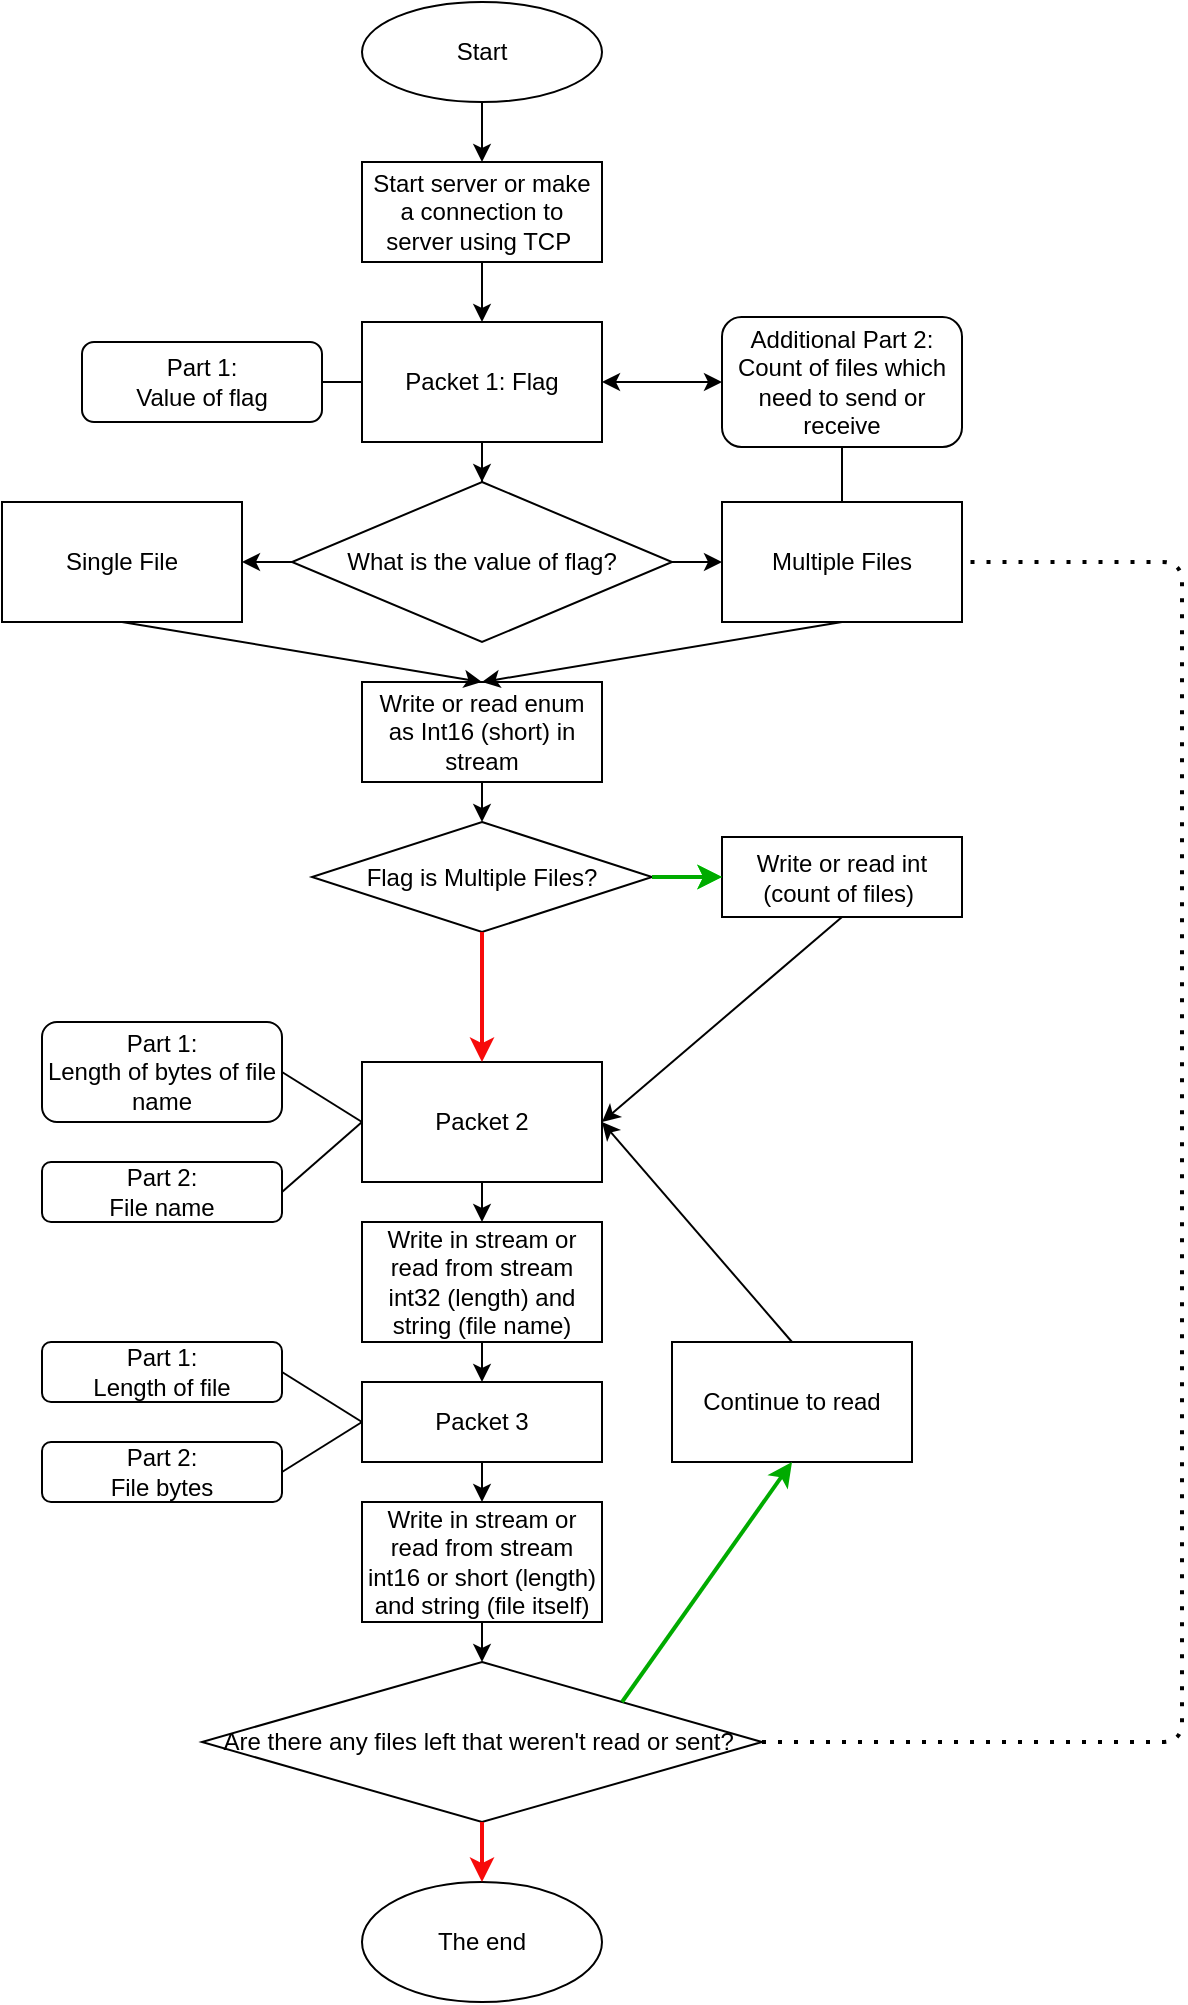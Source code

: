 <mxfile version="14.2.4" type="github">
  <diagram id="D9aLPQN2KOzKNYfNjTsP" name="Page-1">
    <mxGraphModel dx="1422" dy="762" grid="1" gridSize="10" guides="1" tooltips="1" connect="1" arrows="1" fold="1" page="1" pageScale="1" pageWidth="827" pageHeight="1169" math="0" shadow="0">
      <root>
        <mxCell id="0" />
        <mxCell id="1" parent="0" />
        <mxCell id="UvzDQ6ZtJ3tF6trI1SN7-7" value="" style="edgeStyle=orthogonalEdgeStyle;rounded=0;orthogonalLoop=1;jettySize=auto;html=1;" parent="1" source="UvzDQ6ZtJ3tF6trI1SN7-1" target="UvzDQ6ZtJ3tF6trI1SN7-6" edge="1">
          <mxGeometry relative="1" as="geometry" />
        </mxCell>
        <mxCell id="UvzDQ6ZtJ3tF6trI1SN7-1" value="Packet 1: Flag" style="rounded=0;whiteSpace=wrap;html=1;" parent="1" vertex="1">
          <mxGeometry x="310" y="180" width="120" height="60" as="geometry" />
        </mxCell>
        <mxCell id="UvzDQ6ZtJ3tF6trI1SN7-9" value="" style="edgeStyle=orthogonalEdgeStyle;rounded=0;orthogonalLoop=1;jettySize=auto;html=1;entryX=0.5;entryY=0;entryDx=0;entryDy=0;" parent="1" source="UvzDQ6ZtJ3tF6trI1SN7-5" target="UvzDQ6ZtJ3tF6trI1SN7-27" edge="1">
          <mxGeometry relative="1" as="geometry">
            <mxPoint x="370" y="90" as="targetPoint" />
          </mxGeometry>
        </mxCell>
        <mxCell id="UvzDQ6ZtJ3tF6trI1SN7-5" value="Start" style="ellipse;whiteSpace=wrap;html=1;" parent="1" vertex="1">
          <mxGeometry x="310" y="20" width="120" height="50" as="geometry" />
        </mxCell>
        <mxCell id="UvzDQ6ZtJ3tF6trI1SN7-12" value="" style="edgeStyle=orthogonalEdgeStyle;rounded=0;orthogonalLoop=1;jettySize=auto;html=1;" parent="1" source="UvzDQ6ZtJ3tF6trI1SN7-6" target="UvzDQ6ZtJ3tF6trI1SN7-10" edge="1">
          <mxGeometry relative="1" as="geometry" />
        </mxCell>
        <mxCell id="UvzDQ6ZtJ3tF6trI1SN7-13" value="" style="edgeStyle=orthogonalEdgeStyle;rounded=0;orthogonalLoop=1;jettySize=auto;html=1;" parent="1" source="UvzDQ6ZtJ3tF6trI1SN7-6" target="UvzDQ6ZtJ3tF6trI1SN7-11" edge="1">
          <mxGeometry relative="1" as="geometry" />
        </mxCell>
        <mxCell id="UvzDQ6ZtJ3tF6trI1SN7-6" value="What is the value of flag?" style="rhombus;whiteSpace=wrap;html=1;" parent="1" vertex="1">
          <mxGeometry x="275" y="260" width="190" height="80" as="geometry" />
        </mxCell>
        <mxCell id="UvzDQ6ZtJ3tF6trI1SN7-10" value="Single File" style="rounded=0;whiteSpace=wrap;html=1;" parent="1" vertex="1">
          <mxGeometry x="130" y="270" width="120" height="60" as="geometry" />
        </mxCell>
        <mxCell id="UvzDQ6ZtJ3tF6trI1SN7-11" value="Multiple Files" style="rounded=0;whiteSpace=wrap;html=1;" parent="1" vertex="1">
          <mxGeometry x="490" y="270" width="120" height="60" as="geometry" />
        </mxCell>
        <mxCell id="UvzDQ6ZtJ3tF6trI1SN7-14" value="Write or read enum as Int16 (short) in stream" style="rounded=0;whiteSpace=wrap;html=1;" parent="1" vertex="1">
          <mxGeometry x="310" y="360" width="120" height="50" as="geometry" />
        </mxCell>
        <mxCell id="UvzDQ6ZtJ3tF6trI1SN7-15" value="" style="endArrow=classic;html=1;exitX=0.5;exitY=1;exitDx=0;exitDy=0;entryX=0.5;entryY=0;entryDx=0;entryDy=0;" parent="1" source="UvzDQ6ZtJ3tF6trI1SN7-10" target="UvzDQ6ZtJ3tF6trI1SN7-14" edge="1">
          <mxGeometry width="50" height="50" relative="1" as="geometry">
            <mxPoint x="390" y="480" as="sourcePoint" />
            <mxPoint x="440" y="430" as="targetPoint" />
          </mxGeometry>
        </mxCell>
        <mxCell id="UvzDQ6ZtJ3tF6trI1SN7-18" value="Packet 2" style="rounded=0;whiteSpace=wrap;html=1;" parent="1" vertex="1">
          <mxGeometry x="310" y="550" width="120" height="60" as="geometry" />
        </mxCell>
        <mxCell id="UvzDQ6ZtJ3tF6trI1SN7-19" value="Part 1: &lt;br&gt;Length of bytes of file name" style="rounded=1;whiteSpace=wrap;html=1;" parent="1" vertex="1">
          <mxGeometry x="150" y="530" width="120" height="50" as="geometry" />
        </mxCell>
        <mxCell id="UvzDQ6ZtJ3tF6trI1SN7-20" value="Part 2: &lt;br&gt;File name" style="rounded=1;whiteSpace=wrap;html=1;" parent="1" vertex="1">
          <mxGeometry x="150" y="600" width="120" height="30" as="geometry" />
        </mxCell>
        <mxCell id="UvzDQ6ZtJ3tF6trI1SN7-21" value="" style="endArrow=none;html=1;entryX=1;entryY=0.5;entryDx=0;entryDy=0;exitX=0;exitY=0.5;exitDx=0;exitDy=0;" parent="1" source="UvzDQ6ZtJ3tF6trI1SN7-18" target="UvzDQ6ZtJ3tF6trI1SN7-19" edge="1">
          <mxGeometry width="50" height="50" relative="1" as="geometry">
            <mxPoint x="390" y="580" as="sourcePoint" />
            <mxPoint x="440" y="530" as="targetPoint" />
          </mxGeometry>
        </mxCell>
        <mxCell id="UvzDQ6ZtJ3tF6trI1SN7-22" value="" style="endArrow=none;html=1;exitX=1;exitY=0.5;exitDx=0;exitDy=0;" parent="1" source="UvzDQ6ZtJ3tF6trI1SN7-20" edge="1">
          <mxGeometry width="50" height="50" relative="1" as="geometry">
            <mxPoint x="390" y="580" as="sourcePoint" />
            <mxPoint x="310" y="580" as="targetPoint" />
          </mxGeometry>
        </mxCell>
        <mxCell id="UvzDQ6ZtJ3tF6trI1SN7-24" value="Write in stream or read from stream int32 (length) and string (file name)" style="rounded=0;whiteSpace=wrap;html=1;" parent="1" vertex="1">
          <mxGeometry x="310" y="630" width="120" height="60" as="geometry" />
        </mxCell>
        <mxCell id="UvzDQ6ZtJ3tF6trI1SN7-25" value="" style="endArrow=classic;html=1;exitX=0.5;exitY=1;exitDx=0;exitDy=0;entryX=0.5;entryY=0;entryDx=0;entryDy=0;" parent="1" source="UvzDQ6ZtJ3tF6trI1SN7-18" target="UvzDQ6ZtJ3tF6trI1SN7-24" edge="1">
          <mxGeometry width="50" height="50" relative="1" as="geometry">
            <mxPoint x="390" y="560" as="sourcePoint" />
            <mxPoint x="440" y="510" as="targetPoint" />
          </mxGeometry>
        </mxCell>
        <mxCell id="UvzDQ6ZtJ3tF6trI1SN7-27" value="Start server or make a connection to server using TCP&amp;nbsp;" style="rounded=0;whiteSpace=wrap;html=1;" parent="1" vertex="1">
          <mxGeometry x="310" y="100" width="120" height="50" as="geometry" />
        </mxCell>
        <mxCell id="UvzDQ6ZtJ3tF6trI1SN7-28" value="" style="endArrow=classic;html=1;exitX=0.5;exitY=1;exitDx=0;exitDy=0;entryX=0.5;entryY=0;entryDx=0;entryDy=0;" parent="1" source="UvzDQ6ZtJ3tF6trI1SN7-27" target="UvzDQ6ZtJ3tF6trI1SN7-1" edge="1">
          <mxGeometry width="50" height="50" relative="1" as="geometry">
            <mxPoint x="390" y="380" as="sourcePoint" />
            <mxPoint x="440" y="330" as="targetPoint" />
          </mxGeometry>
        </mxCell>
        <mxCell id="UvzDQ6ZtJ3tF6trI1SN7-30" value="Packet 3" style="rounded=0;whiteSpace=wrap;html=1;" parent="1" vertex="1">
          <mxGeometry x="310" y="710" width="120" height="40" as="geometry" />
        </mxCell>
        <mxCell id="UvzDQ6ZtJ3tF6trI1SN7-31" value="Part 1: &lt;br&gt;Length of file" style="rounded=1;whiteSpace=wrap;html=1;" parent="1" vertex="1">
          <mxGeometry x="150" y="690" width="120" height="30" as="geometry" />
        </mxCell>
        <mxCell id="UvzDQ6ZtJ3tF6trI1SN7-32" value="Part 2: &lt;br&gt;File bytes" style="rounded=1;whiteSpace=wrap;html=1;" parent="1" vertex="1">
          <mxGeometry x="150" y="740" width="120" height="30" as="geometry" />
        </mxCell>
        <mxCell id="UvzDQ6ZtJ3tF6trI1SN7-37" value="" style="endArrow=none;html=1;exitX=1;exitY=0.5;exitDx=0;exitDy=0;entryX=0;entryY=0.5;entryDx=0;entryDy=0;" parent="1" source="UvzDQ6ZtJ3tF6trI1SN7-31" target="UvzDQ6ZtJ3tF6trI1SN7-30" edge="1">
          <mxGeometry width="50" height="50" relative="1" as="geometry">
            <mxPoint x="390" y="680" as="sourcePoint" />
            <mxPoint x="440" y="630" as="targetPoint" />
          </mxGeometry>
        </mxCell>
        <mxCell id="UvzDQ6ZtJ3tF6trI1SN7-38" value="" style="endArrow=none;html=1;exitX=1;exitY=0.5;exitDx=0;exitDy=0;entryX=0;entryY=0.5;entryDx=0;entryDy=0;" parent="1" source="UvzDQ6ZtJ3tF6trI1SN7-32" target="UvzDQ6ZtJ3tF6trI1SN7-30" edge="1">
          <mxGeometry width="50" height="50" relative="1" as="geometry">
            <mxPoint x="390" y="680" as="sourcePoint" />
            <mxPoint x="440" y="630" as="targetPoint" />
          </mxGeometry>
        </mxCell>
        <mxCell id="UvzDQ6ZtJ3tF6trI1SN7-39" value="" style="endArrow=classic;html=1;exitX=0.5;exitY=1;exitDx=0;exitDy=0;entryX=0.5;entryY=0;entryDx=0;entryDy=0;" parent="1" source="UvzDQ6ZtJ3tF6trI1SN7-24" target="UvzDQ6ZtJ3tF6trI1SN7-30" edge="1">
          <mxGeometry width="50" height="50" relative="1" as="geometry">
            <mxPoint x="390" y="680" as="sourcePoint" />
            <mxPoint x="440" y="630" as="targetPoint" />
          </mxGeometry>
        </mxCell>
        <mxCell id="UvzDQ6ZtJ3tF6trI1SN7-42" value="Part 1:&lt;br&gt;Value of flag" style="rounded=1;whiteSpace=wrap;html=1;" parent="1" vertex="1">
          <mxGeometry x="170" y="190" width="120" height="40" as="geometry" />
        </mxCell>
        <mxCell id="UvzDQ6ZtJ3tF6trI1SN7-43" value="" style="endArrow=none;html=1;exitX=1;exitY=0.5;exitDx=0;exitDy=0;entryX=0;entryY=0.5;entryDx=0;entryDy=0;" parent="1" source="UvzDQ6ZtJ3tF6trI1SN7-42" target="UvzDQ6ZtJ3tF6trI1SN7-1" edge="1">
          <mxGeometry width="50" height="50" relative="1" as="geometry">
            <mxPoint x="390" y="430" as="sourcePoint" />
            <mxPoint x="440" y="380" as="targetPoint" />
          </mxGeometry>
        </mxCell>
        <mxCell id="UvzDQ6ZtJ3tF6trI1SN7-44" value="Additional Part 2:&lt;br&gt;Count of files which need to send or receive" style="rounded=1;whiteSpace=wrap;html=1;" parent="1" vertex="1">
          <mxGeometry x="490" y="177.5" width="120" height="65" as="geometry" />
        </mxCell>
        <mxCell id="UvzDQ6ZtJ3tF6trI1SN7-45" value="" style="endArrow=none;html=1;entryX=0.5;entryY=1;entryDx=0;entryDy=0;exitX=0.5;exitY=0;exitDx=0;exitDy=0;" parent="1" source="UvzDQ6ZtJ3tF6trI1SN7-11" target="UvzDQ6ZtJ3tF6trI1SN7-44" edge="1">
          <mxGeometry width="50" height="50" relative="1" as="geometry">
            <mxPoint x="390" y="410" as="sourcePoint" />
            <mxPoint x="440" y="360" as="targetPoint" />
          </mxGeometry>
        </mxCell>
        <mxCell id="UvzDQ6ZtJ3tF6trI1SN7-46" value="" style="endArrow=classic;startArrow=classic;html=1;entryX=0;entryY=0.5;entryDx=0;entryDy=0;exitX=1;exitY=0.5;exitDx=0;exitDy=0;" parent="1" source="UvzDQ6ZtJ3tF6trI1SN7-1" target="UvzDQ6ZtJ3tF6trI1SN7-44" edge="1">
          <mxGeometry width="50" height="50" relative="1" as="geometry">
            <mxPoint x="390" y="410" as="sourcePoint" />
            <mxPoint x="440" y="360" as="targetPoint" />
          </mxGeometry>
        </mxCell>
        <mxCell id="UvzDQ6ZtJ3tF6trI1SN7-47" value="&lt;span&gt;Write or read int (count of files)&amp;nbsp;&lt;/span&gt;" style="rounded=0;whiteSpace=wrap;html=1;" parent="1" vertex="1">
          <mxGeometry x="490" y="437.5" width="120" height="40" as="geometry" />
        </mxCell>
        <mxCell id="UvzDQ6ZtJ3tF6trI1SN7-50" value="" style="endArrow=classic;html=1;exitX=0.5;exitY=1;exitDx=0;exitDy=0;entryX=0.5;entryY=0;entryDx=0;entryDy=0;" parent="1" source="UvzDQ6ZtJ3tF6trI1SN7-11" target="UvzDQ6ZtJ3tF6trI1SN7-14" edge="1">
          <mxGeometry width="50" height="50" relative="1" as="geometry">
            <mxPoint x="390" y="410" as="sourcePoint" />
            <mxPoint x="440" y="360" as="targetPoint" />
          </mxGeometry>
        </mxCell>
        <mxCell id="UvzDQ6ZtJ3tF6trI1SN7-53" value="" style="endArrow=classic;html=1;exitX=0.5;exitY=1;exitDx=0;exitDy=0;entryX=1;entryY=0.5;entryDx=0;entryDy=0;" parent="1" source="UvzDQ6ZtJ3tF6trI1SN7-47" target="UvzDQ6ZtJ3tF6trI1SN7-18" edge="1">
          <mxGeometry width="50" height="50" relative="1" as="geometry">
            <mxPoint x="550" y="570" as="sourcePoint" />
            <mxPoint x="600" y="520" as="targetPoint" />
          </mxGeometry>
        </mxCell>
        <mxCell id="UvzDQ6ZtJ3tF6trI1SN7-57" value="" style="edgeStyle=orthogonalEdgeStyle;rounded=0;sketch=0;orthogonalLoop=1;jettySize=auto;html=1;shadow=0;labelBackgroundColor=#FFFFFF;sourcePerimeterSpacing=0;strokeColor=#00FF00;strokeWidth=2;fontColor=#FFFFFF;" parent="1" source="UvzDQ6ZtJ3tF6trI1SN7-54" target="UvzDQ6ZtJ3tF6trI1SN7-47" edge="1">
          <mxGeometry relative="1" as="geometry" />
        </mxCell>
        <mxCell id="UvzDQ6ZtJ3tF6trI1SN7-54" value="Flag is Multiple Files?" style="rhombus;whiteSpace=wrap;html=1;" parent="1" vertex="1">
          <mxGeometry x="285" y="430" width="170" height="55" as="geometry" />
        </mxCell>
        <mxCell id="UvzDQ6ZtJ3tF6trI1SN7-55" value="" style="endArrow=classic;html=1;exitX=0.5;exitY=1;exitDx=0;exitDy=0;entryX=0.5;entryY=0;entryDx=0;entryDy=0;" parent="1" source="UvzDQ6ZtJ3tF6trI1SN7-14" target="UvzDQ6ZtJ3tF6trI1SN7-54" edge="1">
          <mxGeometry width="50" height="50" relative="1" as="geometry">
            <mxPoint x="390" y="610" as="sourcePoint" />
            <mxPoint x="440" y="560" as="targetPoint" />
          </mxGeometry>
        </mxCell>
        <mxCell id="UvzDQ6ZtJ3tF6trI1SN7-56" value="" style="endArrow=classic;html=1;exitX=1;exitY=0.5;exitDx=0;exitDy=0;entryX=0;entryY=0.5;entryDx=0;entryDy=0;labelBackgroundColor=#FFFFFF;fontColor=#FFFFFF;shadow=0;strokeWidth=2;sketch=0;labelBorderColor=none;sourcePerimeterSpacing=0;jumpStyle=sharp;curved=1;strokeColor=#00AB00;" parent="1" source="UvzDQ6ZtJ3tF6trI1SN7-54" target="UvzDQ6ZtJ3tF6trI1SN7-47" edge="1">
          <mxGeometry width="50" height="50" relative="1" as="geometry">
            <mxPoint x="390" y="610" as="sourcePoint" />
            <mxPoint x="440" y="560" as="targetPoint" />
          </mxGeometry>
        </mxCell>
        <mxCell id="UvzDQ6ZtJ3tF6trI1SN7-58" value="" style="endArrow=classic;html=1;exitX=0.5;exitY=1;exitDx=0;exitDy=0;entryX=0.5;entryY=0;entryDx=0;entryDy=0;labelBackgroundColor=#FFFFFF;fontColor=#FFFFFF;shadow=0;strokeWidth=2;sketch=0;labelBorderColor=none;sourcePerimeterSpacing=0;jumpStyle=sharp;curved=1;strokeColor=#F70A0A;" parent="1" source="UvzDQ6ZtJ3tF6trI1SN7-54" target="UvzDQ6ZtJ3tF6trI1SN7-18" edge="1">
          <mxGeometry width="50" height="50" relative="1" as="geometry">
            <mxPoint x="465" y="467.5" as="sourcePoint" />
            <mxPoint x="500" y="467.5" as="targetPoint" />
          </mxGeometry>
        </mxCell>
        <mxCell id="UvzDQ6ZtJ3tF6trI1SN7-59" value="Write in stream or read from stream int16 or short (length) and string (file itself)" style="rounded=0;whiteSpace=wrap;html=1;" parent="1" vertex="1">
          <mxGeometry x="310" y="770" width="120" height="60" as="geometry" />
        </mxCell>
        <mxCell id="UvzDQ6ZtJ3tF6trI1SN7-60" value="" style="endArrow=classic;html=1;shadow=0;labelBackgroundColor=#FFFFFF;strokeWidth=1;fontColor=#FFFFFF;exitX=0.5;exitY=1;exitDx=0;exitDy=0;entryX=0.5;entryY=0;entryDx=0;entryDy=0;" parent="1" source="UvzDQ6ZtJ3tF6trI1SN7-30" target="UvzDQ6ZtJ3tF6trI1SN7-59" edge="1">
          <mxGeometry width="50" height="50" relative="1" as="geometry">
            <mxPoint x="530" y="710" as="sourcePoint" />
            <mxPoint x="470" y="640" as="targetPoint" />
          </mxGeometry>
        </mxCell>
        <mxCell id="UvzDQ6ZtJ3tF6trI1SN7-61" value="&lt;font color=&quot;#000000&quot;&gt;Are there any files left that weren&#39;t read or sent?&amp;nbsp;&lt;/font&gt;" style="rhombus;whiteSpace=wrap;fontColor=#FFFFFF;html=1;" parent="1" vertex="1">
          <mxGeometry x="230" y="850" width="280" height="80" as="geometry" />
        </mxCell>
        <mxCell id="UvzDQ6ZtJ3tF6trI1SN7-62" value="" style="endArrow=none;dashed=1;html=1;dashPattern=1 3;strokeWidth=2;shadow=0;labelBackgroundColor=#FFFFFF;fontColor=#FFFFFF;entryX=1;entryY=0.5;entryDx=0;entryDy=0;exitX=1;exitY=0.5;exitDx=0;exitDy=0;" parent="1" source="UvzDQ6ZtJ3tF6trI1SN7-61" target="UvzDQ6ZtJ3tF6trI1SN7-11" edge="1">
          <mxGeometry width="50" height="50" relative="1" as="geometry">
            <mxPoint x="620" y="850" as="sourcePoint" />
            <mxPoint x="640" y="220" as="targetPoint" />
            <Array as="points">
              <mxPoint x="720" y="890" />
              <mxPoint x="720" y="300" />
            </Array>
          </mxGeometry>
        </mxCell>
        <mxCell id="UvzDQ6ZtJ3tF6trI1SN7-64" value="" style="endArrow=classic;html=1;shadow=0;labelBackgroundColor=#FFFFFF;strokeColor=#000000;strokeWidth=1;fontColor=#FFFFFF;exitX=0.5;exitY=1;exitDx=0;exitDy=0;entryX=0.5;entryY=0;entryDx=0;entryDy=0;" parent="1" source="UvzDQ6ZtJ3tF6trI1SN7-59" target="UvzDQ6ZtJ3tF6trI1SN7-61" edge="1">
          <mxGeometry width="50" height="50" relative="1" as="geometry">
            <mxPoint x="690" y="740" as="sourcePoint" />
            <mxPoint x="740" y="690" as="targetPoint" />
          </mxGeometry>
        </mxCell>
        <mxCell id="UvzDQ6ZtJ3tF6trI1SN7-65" value="&lt;font color=&quot;#000000&quot;&gt;Continue to read&lt;/font&gt;" style="rounded=0;whiteSpace=wrap;html=1;fontColor=#FFFFFF;" parent="1" vertex="1">
          <mxGeometry x="465" y="690" width="120" height="60" as="geometry" />
        </mxCell>
        <mxCell id="UvzDQ6ZtJ3tF6trI1SN7-66" value="" style="endArrow=classic;html=1;exitX=1;exitY=0;exitDx=0;exitDy=0;entryX=0.5;entryY=1;entryDx=0;entryDy=0;labelBackgroundColor=#FFFFFF;fontColor=#FFFFFF;shadow=0;strokeWidth=2;sketch=0;labelBorderColor=none;sourcePerimeterSpacing=0;jumpStyle=sharp;curved=1;strokeColor=#00AB00;" parent="1" source="UvzDQ6ZtJ3tF6trI1SN7-61" target="UvzDQ6ZtJ3tF6trI1SN7-65" edge="1">
          <mxGeometry width="50" height="50" relative="1" as="geometry">
            <mxPoint x="465" y="467.5" as="sourcePoint" />
            <mxPoint x="500" y="467.5" as="targetPoint" />
          </mxGeometry>
        </mxCell>
        <mxCell id="UvzDQ6ZtJ3tF6trI1SN7-67" value="" style="endArrow=classic;html=1;shadow=0;labelBackgroundColor=#FFFFFF;strokeColor=#000000;strokeWidth=1;fontColor=#FFFFFF;entryX=1;entryY=0.5;entryDx=0;entryDy=0;exitX=0.5;exitY=0;exitDx=0;exitDy=0;" parent="1" source="UvzDQ6ZtJ3tF6trI1SN7-65" target="UvzDQ6ZtJ3tF6trI1SN7-18" edge="1">
          <mxGeometry width="50" height="50" relative="1" as="geometry">
            <mxPoint x="690" y="740" as="sourcePoint" />
            <mxPoint x="740" y="690" as="targetPoint" />
          </mxGeometry>
        </mxCell>
        <mxCell id="UvzDQ6ZtJ3tF6trI1SN7-68" value="&lt;font color=&quot;#000000&quot;&gt;The end&lt;/font&gt;" style="ellipse;whiteSpace=wrap;html=1;fontColor=#FFFFFF;" parent="1" vertex="1">
          <mxGeometry x="310" y="960" width="120" height="60" as="geometry" />
        </mxCell>
        <mxCell id="UvzDQ6ZtJ3tF6trI1SN7-69" value="" style="endArrow=classic;html=1;exitX=0.5;exitY=1;exitDx=0;exitDy=0;entryX=0.5;entryY=0;entryDx=0;entryDy=0;labelBackgroundColor=#FFFFFF;fontColor=#FFFFFF;shadow=0;strokeWidth=2;sketch=0;labelBorderColor=none;sourcePerimeterSpacing=0;jumpStyle=sharp;curved=1;strokeColor=#F70A0A;" parent="1" source="UvzDQ6ZtJ3tF6trI1SN7-61" target="UvzDQ6ZtJ3tF6trI1SN7-68" edge="1">
          <mxGeometry width="50" height="50" relative="1" as="geometry">
            <mxPoint x="380" y="495" as="sourcePoint" />
            <mxPoint x="380" y="560" as="targetPoint" />
          </mxGeometry>
        </mxCell>
      </root>
    </mxGraphModel>
  </diagram>
</mxfile>
